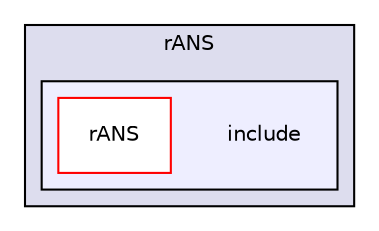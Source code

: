 digraph "/home/travis/build/AliceO2Group/AliceO2/Utilities/rANS/include" {
  bgcolor=transparent;
  compound=true
  node [ fontsize="10", fontname="Helvetica"];
  edge [ labelfontsize="10", labelfontname="Helvetica"];
  subgraph clusterdir_ec14eb73eaee628e81cdf49beb7826f2 {
    graph [ bgcolor="#ddddee", pencolor="black", label="rANS" fontname="Helvetica", fontsize="10", URL="dir_ec14eb73eaee628e81cdf49beb7826f2.html"]
  subgraph clusterdir_6457007ee79fd0f642811f7d23f262dc {
    graph [ bgcolor="#eeeeff", pencolor="black", label="" URL="dir_6457007ee79fd0f642811f7d23f262dc.html"];
    dir_6457007ee79fd0f642811f7d23f262dc [shape=plaintext label="include"];
    dir_d1bfd9b661c124b7bc83e2fd638a40c9 [shape=box label="rANS" color="red" fillcolor="white" style="filled" URL="dir_d1bfd9b661c124b7bc83e2fd638a40c9.html"];
  }
  }
}
